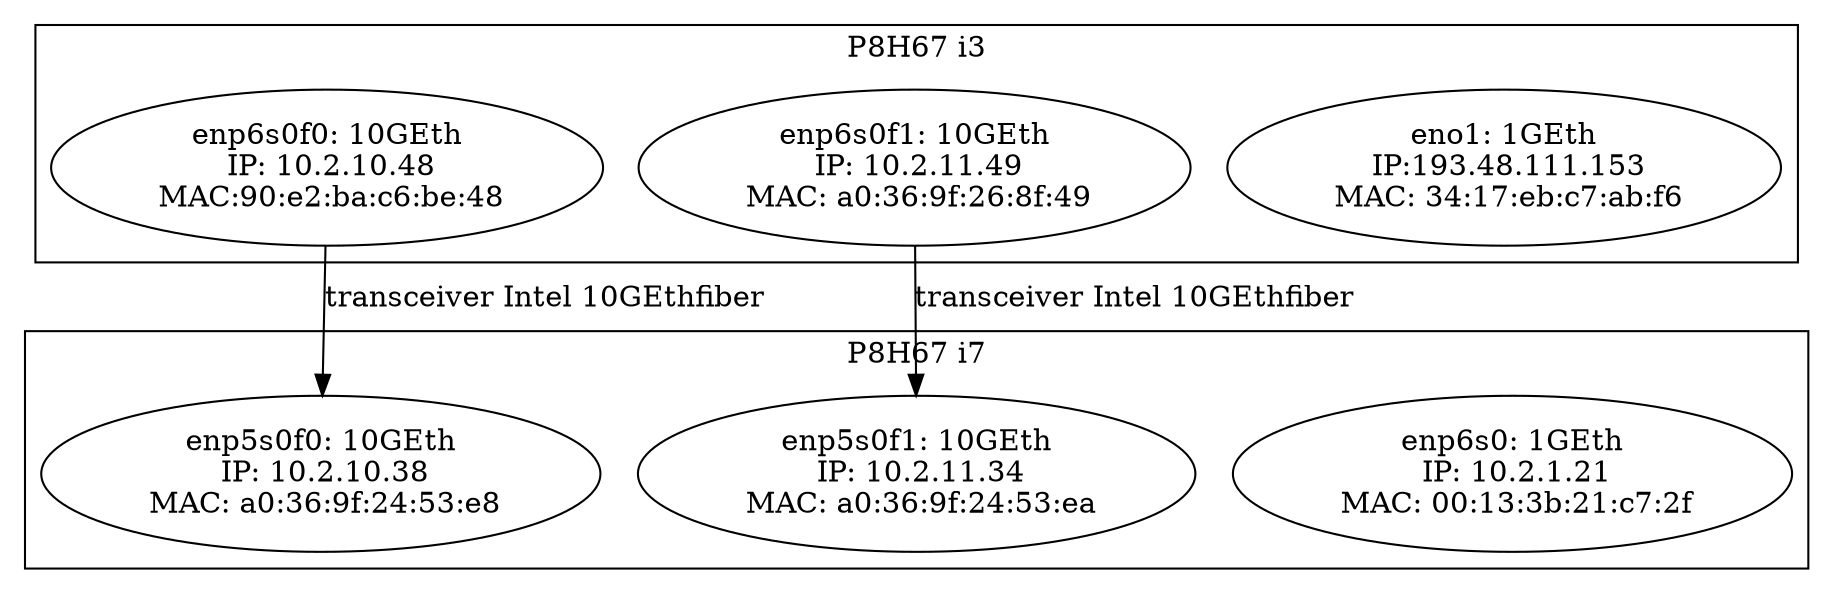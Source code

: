 digraph REActif_transceiver           
{
  subgraph cluster_i3
  {label="P8H67 i3"
	eno1[label="eno1: 1GEth\n IP:193.48.111.153\n MAC: 34:17:eb:c7:ab:f6"]
	i0f0[label="enp6s0f0: 10GEth\n IP: 10.2.10.48\n MAC:90:e2:ba:c6:be:48"]
	i0f1[label="enp6s0f1: 10GEth\n IP: 10.2.11.49\n MAC: a0:36:9f:26:8f:49"]
  }//i3

  subgraph cluster_i7
  {label="P8H67 i7"
	enp6s0[label="enp6s0: 1GEth\n IP: 10.2.1.21\n MAC: 00:13:3b:21:c7:2f"]
	i1f0[label="enp5s0f0: 10GEth\n IP: 10.2.10.38\n MAC: a0:36:9f:24:53:e8"]
	i1f1[label="enp5s0f1: 10GEth\n IP: 10.2.11.34\n MAC: a0:36:9f:24:53:ea"]
  }//i7

 i0f0 -> i1f0 [label="transceiver Intel 10GEth\fiber"]
 i0f1 -> i1f1 [label="transceiver Intel 10GEth\fiber"]

}
